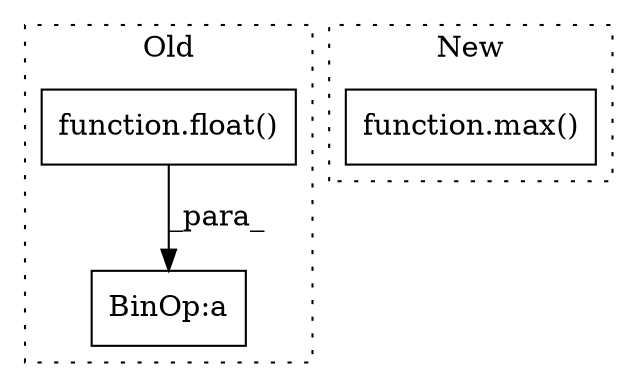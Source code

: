 digraph G {
subgraph cluster0 {
1 [label="function.float()" a="75" s="5631,5643" l="6,1" shape="box"];
3 [label="BinOp:a" a="82" s="5628" l="3" shape="box"];
label = "Old";
style="dotted";
}
subgraph cluster1 {
2 [label="function.max()" a="75" s="5506,5529" l="4,1" shape="box"];
label = "New";
style="dotted";
}
1 -> 3 [label="_para_"];
}